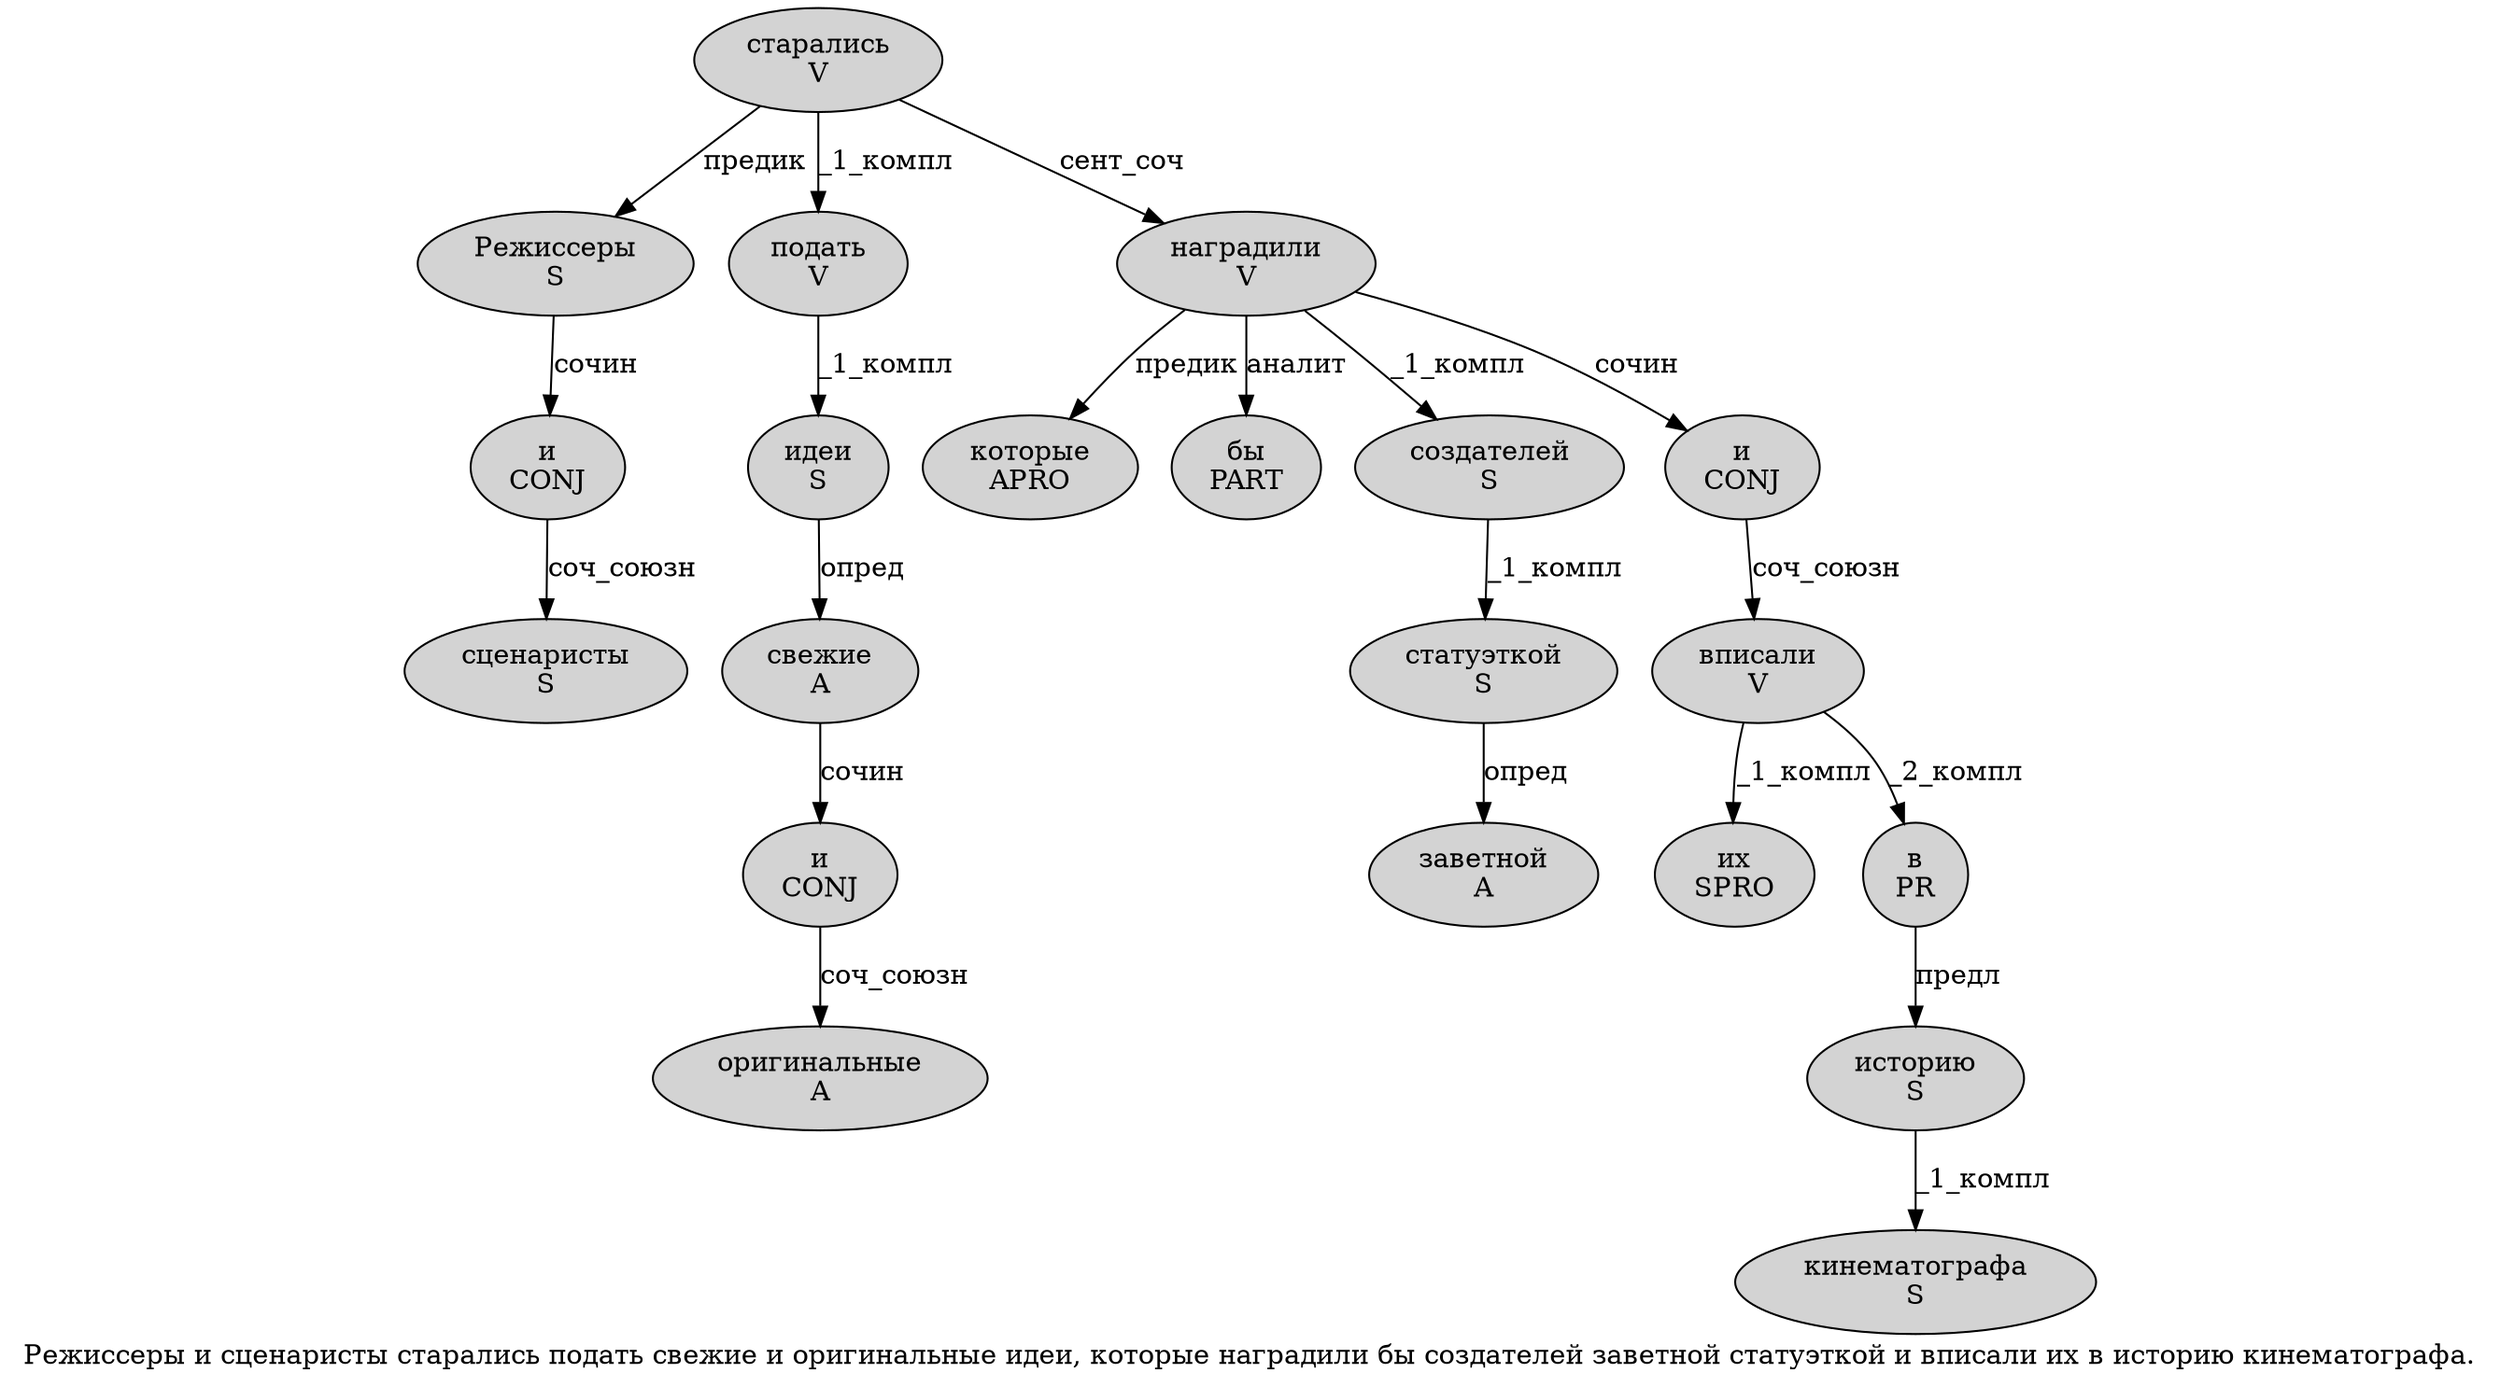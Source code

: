 digraph SENTENCE_4305 {
	graph [label="Режиссеры и сценаристы старались подать свежие и оригинальные идеи, которые наградили бы создателей заветной статуэткой и вписали их в историю кинематографа."]
	node [style=filled]
		0 [label="Режиссеры
S" color="" fillcolor=lightgray penwidth=1 shape=ellipse]
		1 [label="и
CONJ" color="" fillcolor=lightgray penwidth=1 shape=ellipse]
		2 [label="сценаристы
S" color="" fillcolor=lightgray penwidth=1 shape=ellipse]
		3 [label="старались
V" color="" fillcolor=lightgray penwidth=1 shape=ellipse]
		4 [label="подать
V" color="" fillcolor=lightgray penwidth=1 shape=ellipse]
		5 [label="свежие
A" color="" fillcolor=lightgray penwidth=1 shape=ellipse]
		6 [label="и
CONJ" color="" fillcolor=lightgray penwidth=1 shape=ellipse]
		7 [label="оригинальные
A" color="" fillcolor=lightgray penwidth=1 shape=ellipse]
		8 [label="идеи
S" color="" fillcolor=lightgray penwidth=1 shape=ellipse]
		10 [label="которые
APRO" color="" fillcolor=lightgray penwidth=1 shape=ellipse]
		11 [label="наградили
V" color="" fillcolor=lightgray penwidth=1 shape=ellipse]
		12 [label="бы
PART" color="" fillcolor=lightgray penwidth=1 shape=ellipse]
		13 [label="создателей
S" color="" fillcolor=lightgray penwidth=1 shape=ellipse]
		14 [label="заветной
A" color="" fillcolor=lightgray penwidth=1 shape=ellipse]
		15 [label="статуэткой
S" color="" fillcolor=lightgray penwidth=1 shape=ellipse]
		16 [label="и
CONJ" color="" fillcolor=lightgray penwidth=1 shape=ellipse]
		17 [label="вписали
V" color="" fillcolor=lightgray penwidth=1 shape=ellipse]
		18 [label="их
SPRO" color="" fillcolor=lightgray penwidth=1 shape=ellipse]
		19 [label="в
PR" color="" fillcolor=lightgray penwidth=1 shape=ellipse]
		20 [label="историю
S" color="" fillcolor=lightgray penwidth=1 shape=ellipse]
		21 [label="кинематографа
S" color="" fillcolor=lightgray penwidth=1 shape=ellipse]
			8 -> 5 [label="опред"]
			13 -> 15 [label="_1_компл"]
			3 -> 0 [label="предик"]
			3 -> 4 [label="_1_компл"]
			3 -> 11 [label="сент_соч"]
			6 -> 7 [label="соч_союзн"]
			16 -> 17 [label="соч_союзн"]
			0 -> 1 [label="сочин"]
			20 -> 21 [label="_1_компл"]
			5 -> 6 [label="сочин"]
			11 -> 10 [label="предик"]
			11 -> 12 [label="аналит"]
			11 -> 13 [label="_1_компл"]
			11 -> 16 [label="сочин"]
			19 -> 20 [label="предл"]
			4 -> 8 [label="_1_компл"]
			15 -> 14 [label="опред"]
			17 -> 18 [label="_1_компл"]
			17 -> 19 [label="_2_компл"]
			1 -> 2 [label="соч_союзн"]
}